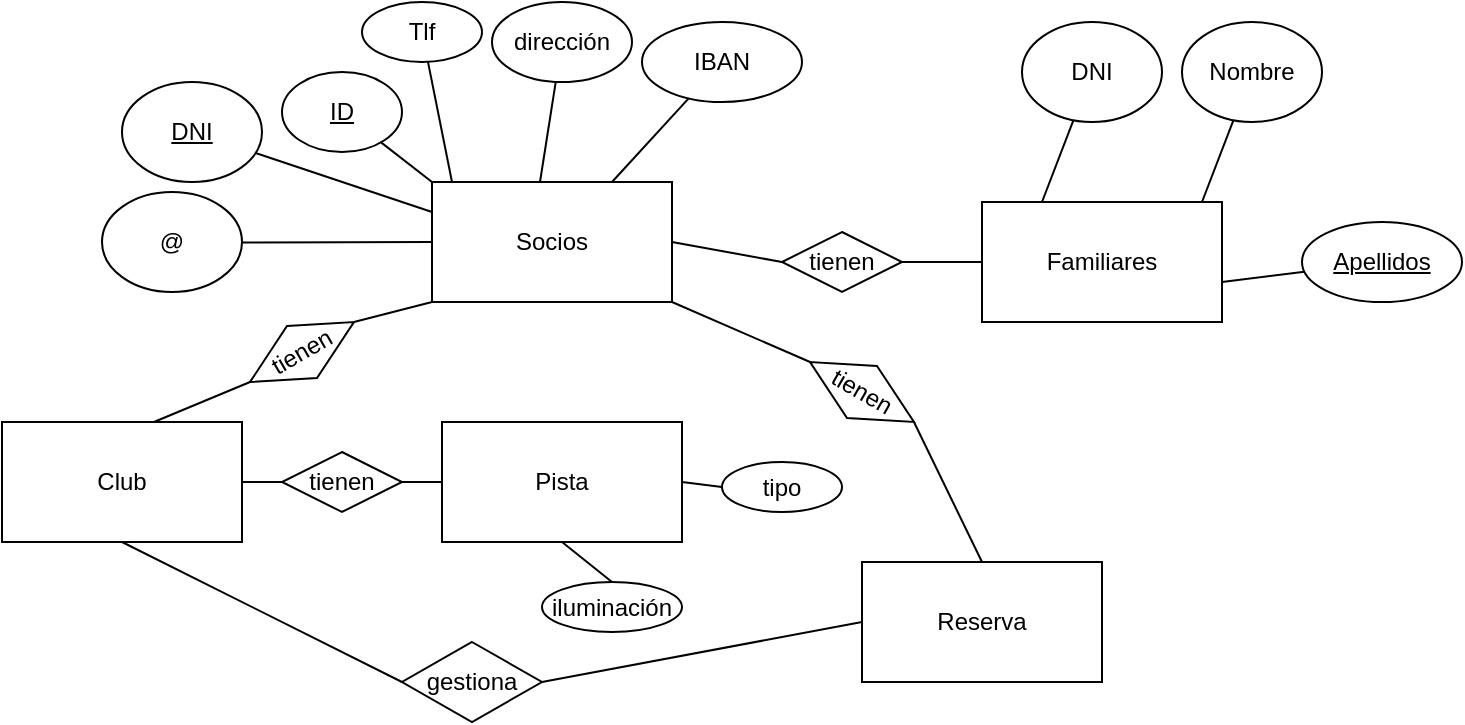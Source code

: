 <mxfile version="22.1.3" type="github">
  <diagram id="R2lEEEUBdFMjLlhIrx00" name="Page-1">
    <mxGraphModel dx="880" dy="478" grid="1" gridSize="10" guides="1" tooltips="1" connect="1" arrows="1" fold="1" page="1" pageScale="1" pageWidth="850" pageHeight="1100" math="0" shadow="0" extFonts="Permanent Marker^https://fonts.googleapis.com/css?family=Permanent+Marker">
      <root>
        <mxCell id="0" />
        <mxCell id="1" parent="0" />
        <mxCell id="WyWF_PlVWu7VsmN628Tb-1" value="Socios" style="rounded=0;whiteSpace=wrap;html=1;" vertex="1" parent="1">
          <mxGeometry x="305" y="110" width="120" height="60" as="geometry" />
        </mxCell>
        <mxCell id="WyWF_PlVWu7VsmN628Tb-2" value="Club" style="rounded=0;whiteSpace=wrap;html=1;" vertex="1" parent="1">
          <mxGeometry x="90" y="230" width="120" height="60" as="geometry" />
        </mxCell>
        <mxCell id="WyWF_PlVWu7VsmN628Tb-3" value="Familiares" style="rounded=0;whiteSpace=wrap;html=1;" vertex="1" parent="1">
          <mxGeometry x="580" y="120" width="120" height="60" as="geometry" />
        </mxCell>
        <mxCell id="WyWF_PlVWu7VsmN628Tb-4" value="Pista" style="rounded=0;whiteSpace=wrap;html=1;" vertex="1" parent="1">
          <mxGeometry x="310" y="230" width="120" height="60" as="geometry" />
        </mxCell>
        <mxCell id="WyWF_PlVWu7VsmN628Tb-5" value="" style="endArrow=none;html=1;rounded=0;exitX=0.45;exitY=0;exitDx=0;exitDy=0;exitPerimeter=0;" edge="1" parent="1" source="WyWF_PlVWu7VsmN628Tb-1" target="WyWF_PlVWu7VsmN628Tb-6">
          <mxGeometry width="50" height="50" relative="1" as="geometry">
            <mxPoint x="410" y="110" as="sourcePoint" />
            <mxPoint x="460" y="60" as="targetPoint" />
          </mxGeometry>
        </mxCell>
        <mxCell id="WyWF_PlVWu7VsmN628Tb-6" value="dirección" style="ellipse;whiteSpace=wrap;html=1;" vertex="1" parent="1">
          <mxGeometry x="335" y="20" width="70" height="40" as="geometry" />
        </mxCell>
        <mxCell id="WyWF_PlVWu7VsmN628Tb-7" value="" style="endArrow=none;html=1;rounded=0;" edge="1" parent="1" target="WyWF_PlVWu7VsmN628Tb-8">
          <mxGeometry width="50" height="50" relative="1" as="geometry">
            <mxPoint x="315" y="110" as="sourcePoint" />
            <mxPoint x="365" y="60" as="targetPoint" />
          </mxGeometry>
        </mxCell>
        <mxCell id="WyWF_PlVWu7VsmN628Tb-8" value="Tlf" style="ellipse;whiteSpace=wrap;html=1;" vertex="1" parent="1">
          <mxGeometry x="270" y="20" width="60" height="30" as="geometry" />
        </mxCell>
        <mxCell id="WyWF_PlVWu7VsmN628Tb-9" value="" style="endArrow=none;html=1;rounded=0;exitX=0.75;exitY=0;exitDx=0;exitDy=0;" edge="1" parent="1" target="WyWF_PlVWu7VsmN628Tb-10" source="WyWF_PlVWu7VsmN628Tb-1">
          <mxGeometry width="50" height="50" relative="1" as="geometry">
            <mxPoint x="460" y="150" as="sourcePoint" />
            <mxPoint x="510" y="100" as="targetPoint" />
          </mxGeometry>
        </mxCell>
        <mxCell id="WyWF_PlVWu7VsmN628Tb-10" value="IBAN" style="ellipse;whiteSpace=wrap;html=1;" vertex="1" parent="1">
          <mxGeometry x="410" y="30" width="80" height="40" as="geometry" />
        </mxCell>
        <mxCell id="WyWF_PlVWu7VsmN628Tb-11" value="" style="endArrow=none;html=1;rounded=0;exitX=0;exitY=0;exitDx=0;exitDy=0;" edge="1" parent="1" target="WyWF_PlVWu7VsmN628Tb-12" source="WyWF_PlVWu7VsmN628Tb-1">
          <mxGeometry width="50" height="50" relative="1" as="geometry">
            <mxPoint x="265" y="80" as="sourcePoint" />
            <mxPoint x="220" y="70" as="targetPoint" />
          </mxGeometry>
        </mxCell>
        <mxCell id="WyWF_PlVWu7VsmN628Tb-12" value="&lt;u&gt;ID&lt;/u&gt;" style="ellipse;whiteSpace=wrap;html=1;" vertex="1" parent="1">
          <mxGeometry x="230" y="55" width="60" height="40" as="geometry" />
        </mxCell>
        <mxCell id="WyWF_PlVWu7VsmN628Tb-13" value="" style="endArrow=none;html=1;rounded=0;exitX=0;exitY=0.25;exitDx=0;exitDy=0;" edge="1" parent="1" target="WyWF_PlVWu7VsmN628Tb-14" source="WyWF_PlVWu7VsmN628Tb-1">
          <mxGeometry width="50" height="50" relative="1" as="geometry">
            <mxPoint x="60" y="140" as="sourcePoint" />
            <mxPoint x="110" y="90" as="targetPoint" />
          </mxGeometry>
        </mxCell>
        <mxCell id="WyWF_PlVWu7VsmN628Tb-14" value="&lt;u&gt;DNI&lt;/u&gt;" style="ellipse;whiteSpace=wrap;html=1;" vertex="1" parent="1">
          <mxGeometry x="150" y="60" width="70" height="50" as="geometry" />
        </mxCell>
        <mxCell id="WyWF_PlVWu7VsmN628Tb-15" value="" style="endArrow=none;html=1;rounded=0;exitX=0;exitY=0.5;exitDx=0;exitDy=0;" edge="1" parent="1" target="WyWF_PlVWu7VsmN628Tb-16" source="WyWF_PlVWu7VsmN628Tb-1">
          <mxGeometry width="50" height="50" relative="1" as="geometry">
            <mxPoint x="265" y="140" as="sourcePoint" />
            <mxPoint x="100" y="150" as="targetPoint" />
          </mxGeometry>
        </mxCell>
        <mxCell id="WyWF_PlVWu7VsmN628Tb-16" value="@" style="ellipse;whiteSpace=wrap;html=1;" vertex="1" parent="1">
          <mxGeometry x="140" y="115" width="70" height="50" as="geometry" />
        </mxCell>
        <mxCell id="WyWF_PlVWu7VsmN628Tb-17" value="" style="endArrow=none;html=1;rounded=0;" edge="1" parent="1" target="WyWF_PlVWu7VsmN628Tb-18">
          <mxGeometry width="50" height="50" relative="1" as="geometry">
            <mxPoint x="690" y="120" as="sourcePoint" />
            <mxPoint x="740" y="70" as="targetPoint" />
          </mxGeometry>
        </mxCell>
        <mxCell id="WyWF_PlVWu7VsmN628Tb-18" value="Nombre" style="ellipse;whiteSpace=wrap;html=1;" vertex="1" parent="1">
          <mxGeometry x="680" y="30" width="70" height="50" as="geometry" />
        </mxCell>
        <mxCell id="WyWF_PlVWu7VsmN628Tb-19" value="" style="endArrow=none;html=1;rounded=0;" edge="1" parent="1" target="WyWF_PlVWu7VsmN628Tb-20">
          <mxGeometry width="50" height="50" relative="1" as="geometry">
            <mxPoint x="610" y="120" as="sourcePoint" />
            <mxPoint x="660" y="70" as="targetPoint" />
          </mxGeometry>
        </mxCell>
        <mxCell id="WyWF_PlVWu7VsmN628Tb-20" value="DNI" style="ellipse;whiteSpace=wrap;html=1;" vertex="1" parent="1">
          <mxGeometry x="600" y="30" width="70" height="50" as="geometry" />
        </mxCell>
        <mxCell id="WyWF_PlVWu7VsmN628Tb-21" value="" style="endArrow=none;html=1;rounded=0;" edge="1" parent="1" target="WyWF_PlVWu7VsmN628Tb-22">
          <mxGeometry width="50" height="50" relative="1" as="geometry">
            <mxPoint x="700" y="160" as="sourcePoint" />
            <mxPoint x="750" y="110" as="targetPoint" />
          </mxGeometry>
        </mxCell>
        <mxCell id="WyWF_PlVWu7VsmN628Tb-22" value="&lt;u&gt;Apellidos&lt;/u&gt;" style="ellipse;whiteSpace=wrap;html=1;" vertex="1" parent="1">
          <mxGeometry x="740" y="130" width="80" height="40" as="geometry" />
        </mxCell>
        <mxCell id="WyWF_PlVWu7VsmN628Tb-23" value="Reserva" style="rounded=0;whiteSpace=wrap;html=1;" vertex="1" parent="1">
          <mxGeometry x="520" y="300" width="120" height="60" as="geometry" />
        </mxCell>
        <mxCell id="WyWF_PlVWu7VsmN628Tb-24" value="tienen" style="rhombus;whiteSpace=wrap;html=1;" vertex="1" parent="1">
          <mxGeometry x="480" y="135" width="60" height="30" as="geometry" />
        </mxCell>
        <mxCell id="WyWF_PlVWu7VsmN628Tb-25" value="" style="endArrow=none;html=1;rounded=0;entryX=0;entryY=0.5;entryDx=0;entryDy=0;exitX=1;exitY=0.5;exitDx=0;exitDy=0;" edge="1" parent="1" source="WyWF_PlVWu7VsmN628Tb-1" target="WyWF_PlVWu7VsmN628Tb-24">
          <mxGeometry width="50" height="50" relative="1" as="geometry">
            <mxPoint x="400" y="280" as="sourcePoint" />
            <mxPoint x="450" y="230" as="targetPoint" />
          </mxGeometry>
        </mxCell>
        <mxCell id="WyWF_PlVWu7VsmN628Tb-26" value="" style="endArrow=none;html=1;rounded=0;entryX=1;entryY=0.5;entryDx=0;entryDy=0;exitX=0;exitY=0.5;exitDx=0;exitDy=0;" edge="1" parent="1" source="WyWF_PlVWu7VsmN628Tb-3" target="WyWF_PlVWu7VsmN628Tb-24">
          <mxGeometry width="50" height="50" relative="1" as="geometry">
            <mxPoint x="400" y="280" as="sourcePoint" />
            <mxPoint x="450" y="230" as="targetPoint" />
          </mxGeometry>
        </mxCell>
        <mxCell id="WyWF_PlVWu7VsmN628Tb-27" value="tienen" style="rhombus;whiteSpace=wrap;html=1;" vertex="1" parent="1">
          <mxGeometry x="230" y="245" width="60" height="30" as="geometry" />
        </mxCell>
        <mxCell id="WyWF_PlVWu7VsmN628Tb-29" value="" style="endArrow=none;html=1;rounded=0;entryX=1;entryY=0.5;entryDx=0;entryDy=0;exitX=0;exitY=0.5;exitDx=0;exitDy=0;" edge="1" parent="1" source="WyWF_PlVWu7VsmN628Tb-4" target="WyWF_PlVWu7VsmN628Tb-27">
          <mxGeometry width="50" height="50" relative="1" as="geometry">
            <mxPoint x="400" y="280" as="sourcePoint" />
            <mxPoint x="450" y="230" as="targetPoint" />
          </mxGeometry>
        </mxCell>
        <mxCell id="WyWF_PlVWu7VsmN628Tb-30" value="" style="endArrow=none;html=1;rounded=0;entryX=1;entryY=0.5;entryDx=0;entryDy=0;exitX=0;exitY=0.5;exitDx=0;exitDy=0;" edge="1" parent="1" source="WyWF_PlVWu7VsmN628Tb-27" target="WyWF_PlVWu7VsmN628Tb-2">
          <mxGeometry width="50" height="50" relative="1" as="geometry">
            <mxPoint x="330" y="270" as="sourcePoint" />
            <mxPoint x="300" y="270" as="targetPoint" />
          </mxGeometry>
        </mxCell>
        <mxCell id="WyWF_PlVWu7VsmN628Tb-31" value="tienen" style="rhombus;whiteSpace=wrap;html=1;rotation=-30;" vertex="1" parent="1">
          <mxGeometry x="210" y="180" width="60" height="30" as="geometry" />
        </mxCell>
        <mxCell id="WyWF_PlVWu7VsmN628Tb-32" value="" style="endArrow=none;html=1;rounded=0;entryX=1;entryY=0.5;entryDx=0;entryDy=0;exitX=0;exitY=1;exitDx=0;exitDy=0;" edge="1" parent="1" source="WyWF_PlVWu7VsmN628Tb-1" target="WyWF_PlVWu7VsmN628Tb-31">
          <mxGeometry width="50" height="50" relative="1" as="geometry">
            <mxPoint x="300" y="160" as="sourcePoint" />
            <mxPoint x="300" y="270" as="targetPoint" />
          </mxGeometry>
        </mxCell>
        <mxCell id="WyWF_PlVWu7VsmN628Tb-33" value="" style="endArrow=none;html=1;rounded=0;exitX=0.633;exitY=0;exitDx=0;exitDy=0;exitPerimeter=0;entryX=0;entryY=0.5;entryDx=0;entryDy=0;" edge="1" parent="1" source="WyWF_PlVWu7VsmN628Tb-2" target="WyWF_PlVWu7VsmN628Tb-31">
          <mxGeometry width="50" height="50" relative="1" as="geometry">
            <mxPoint x="340" y="280" as="sourcePoint" />
            <mxPoint x="210" y="210" as="targetPoint" />
          </mxGeometry>
        </mxCell>
        <mxCell id="WyWF_PlVWu7VsmN628Tb-34" value="gestiona" style="rhombus;whiteSpace=wrap;html=1;rotation=0;" vertex="1" parent="1">
          <mxGeometry x="290" y="340" width="70" height="40" as="geometry" />
        </mxCell>
        <mxCell id="WyWF_PlVWu7VsmN628Tb-35" value="" style="endArrow=none;html=1;rounded=0;entryX=1;entryY=0.5;entryDx=0;entryDy=0;exitX=0;exitY=0.5;exitDx=0;exitDy=0;" edge="1" parent="1" source="WyWF_PlVWu7VsmN628Tb-23" target="WyWF_PlVWu7VsmN628Tb-34">
          <mxGeometry width="50" height="50" relative="1" as="geometry">
            <mxPoint x="310" y="260" as="sourcePoint" />
            <mxPoint x="290" y="260" as="targetPoint" />
          </mxGeometry>
        </mxCell>
        <mxCell id="WyWF_PlVWu7VsmN628Tb-36" value="" style="endArrow=none;html=1;rounded=0;entryX=0;entryY=0.5;entryDx=0;entryDy=0;exitX=0.5;exitY=1;exitDx=0;exitDy=0;" edge="1" parent="1" source="WyWF_PlVWu7VsmN628Tb-2" target="WyWF_PlVWu7VsmN628Tb-34">
          <mxGeometry width="50" height="50" relative="1" as="geometry">
            <mxPoint x="320" y="270" as="sourcePoint" />
            <mxPoint x="300" y="270" as="targetPoint" />
          </mxGeometry>
        </mxCell>
        <mxCell id="WyWF_PlVWu7VsmN628Tb-37" value="tienen" style="rhombus;whiteSpace=wrap;html=1;rotation=30;" vertex="1" parent="1">
          <mxGeometry x="490" y="200" width="60" height="30" as="geometry" />
        </mxCell>
        <mxCell id="WyWF_PlVWu7VsmN628Tb-38" value="" style="endArrow=none;html=1;rounded=0;exitX=0.5;exitY=0;exitDx=0;exitDy=0;entryX=1;entryY=0.5;entryDx=0;entryDy=0;" edge="1" parent="1" source="WyWF_PlVWu7VsmN628Tb-23" target="WyWF_PlVWu7VsmN628Tb-37">
          <mxGeometry width="50" height="50" relative="1" as="geometry">
            <mxPoint x="580" y="150" as="sourcePoint" />
            <mxPoint x="550" y="240" as="targetPoint" />
          </mxGeometry>
        </mxCell>
        <mxCell id="WyWF_PlVWu7VsmN628Tb-39" value="" style="endArrow=none;html=1;rounded=0;entryX=0;entryY=0.5;entryDx=0;entryDy=0;exitX=1;exitY=1;exitDx=0;exitDy=0;" edge="1" parent="1" source="WyWF_PlVWu7VsmN628Tb-1" target="WyWF_PlVWu7VsmN628Tb-37">
          <mxGeometry width="50" height="50" relative="1" as="geometry">
            <mxPoint x="590" y="160" as="sourcePoint" />
            <mxPoint x="550" y="160" as="targetPoint" />
          </mxGeometry>
        </mxCell>
        <mxCell id="WyWF_PlVWu7VsmN628Tb-40" value="tipo" style="ellipse;whiteSpace=wrap;html=1;" vertex="1" parent="1">
          <mxGeometry x="450" y="250" width="60" height="25" as="geometry" />
        </mxCell>
        <mxCell id="WyWF_PlVWu7VsmN628Tb-41" value="iluminación" style="ellipse;whiteSpace=wrap;html=1;" vertex="1" parent="1">
          <mxGeometry x="360" y="310" width="70" height="25" as="geometry" />
        </mxCell>
        <mxCell id="WyWF_PlVWu7VsmN628Tb-42" value="" style="endArrow=none;html=1;rounded=0;entryX=0.5;entryY=0;entryDx=0;entryDy=0;exitX=0.5;exitY=1;exitDx=0;exitDy=0;" edge="1" parent="1" source="WyWF_PlVWu7VsmN628Tb-4" target="WyWF_PlVWu7VsmN628Tb-41">
          <mxGeometry width="50" height="50" relative="1" as="geometry">
            <mxPoint x="320" y="270" as="sourcePoint" />
            <mxPoint x="300" y="270" as="targetPoint" />
          </mxGeometry>
        </mxCell>
        <mxCell id="WyWF_PlVWu7VsmN628Tb-43" value="" style="endArrow=none;html=1;rounded=0;entryX=1;entryY=0.5;entryDx=0;entryDy=0;exitX=0;exitY=0.5;exitDx=0;exitDy=0;" edge="1" parent="1" source="WyWF_PlVWu7VsmN628Tb-40" target="WyWF_PlVWu7VsmN628Tb-4">
          <mxGeometry width="50" height="50" relative="1" as="geometry">
            <mxPoint x="380" y="300" as="sourcePoint" />
            <mxPoint x="399" y="322" as="targetPoint" />
            <Array as="points" />
          </mxGeometry>
        </mxCell>
      </root>
    </mxGraphModel>
  </diagram>
</mxfile>
